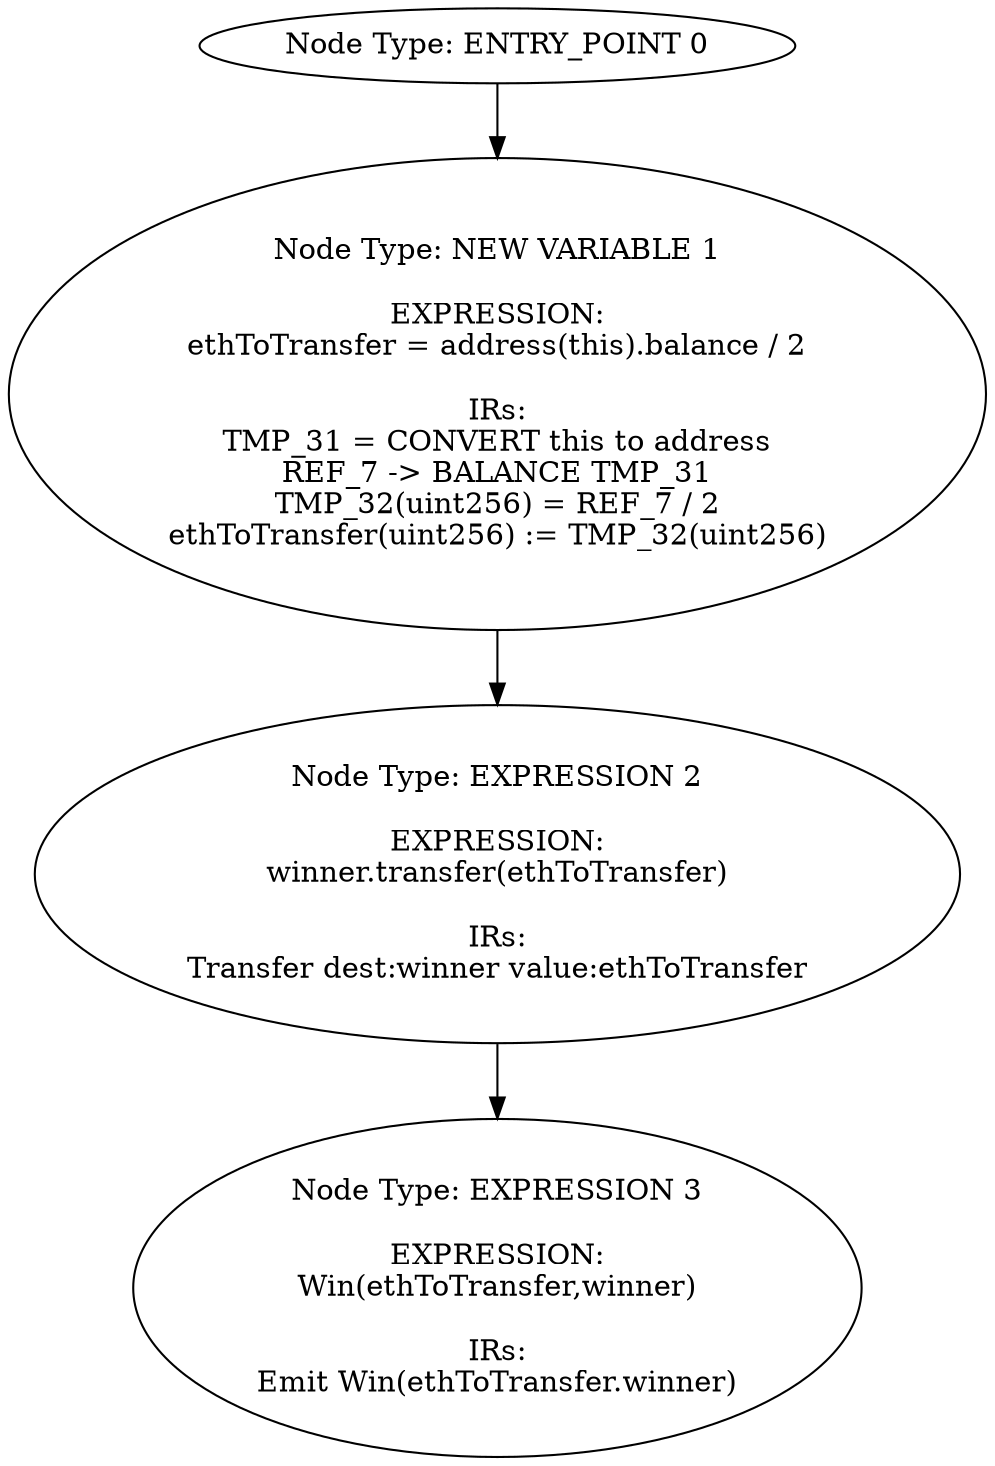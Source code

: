digraph{
0[label="Node Type: ENTRY_POINT 0
"];
0->1;
1[label="Node Type: NEW VARIABLE 1

EXPRESSION:
ethToTransfer = address(this).balance / 2

IRs:
TMP_31 = CONVERT this to address
REF_7 -> BALANCE TMP_31
TMP_32(uint256) = REF_7 / 2
ethToTransfer(uint256) := TMP_32(uint256)"];
1->2;
2[label="Node Type: EXPRESSION 2

EXPRESSION:
winner.transfer(ethToTransfer)

IRs:
Transfer dest:winner value:ethToTransfer"];
2->3;
3[label="Node Type: EXPRESSION 3

EXPRESSION:
Win(ethToTransfer,winner)

IRs:
Emit Win(ethToTransfer.winner)"];
}
